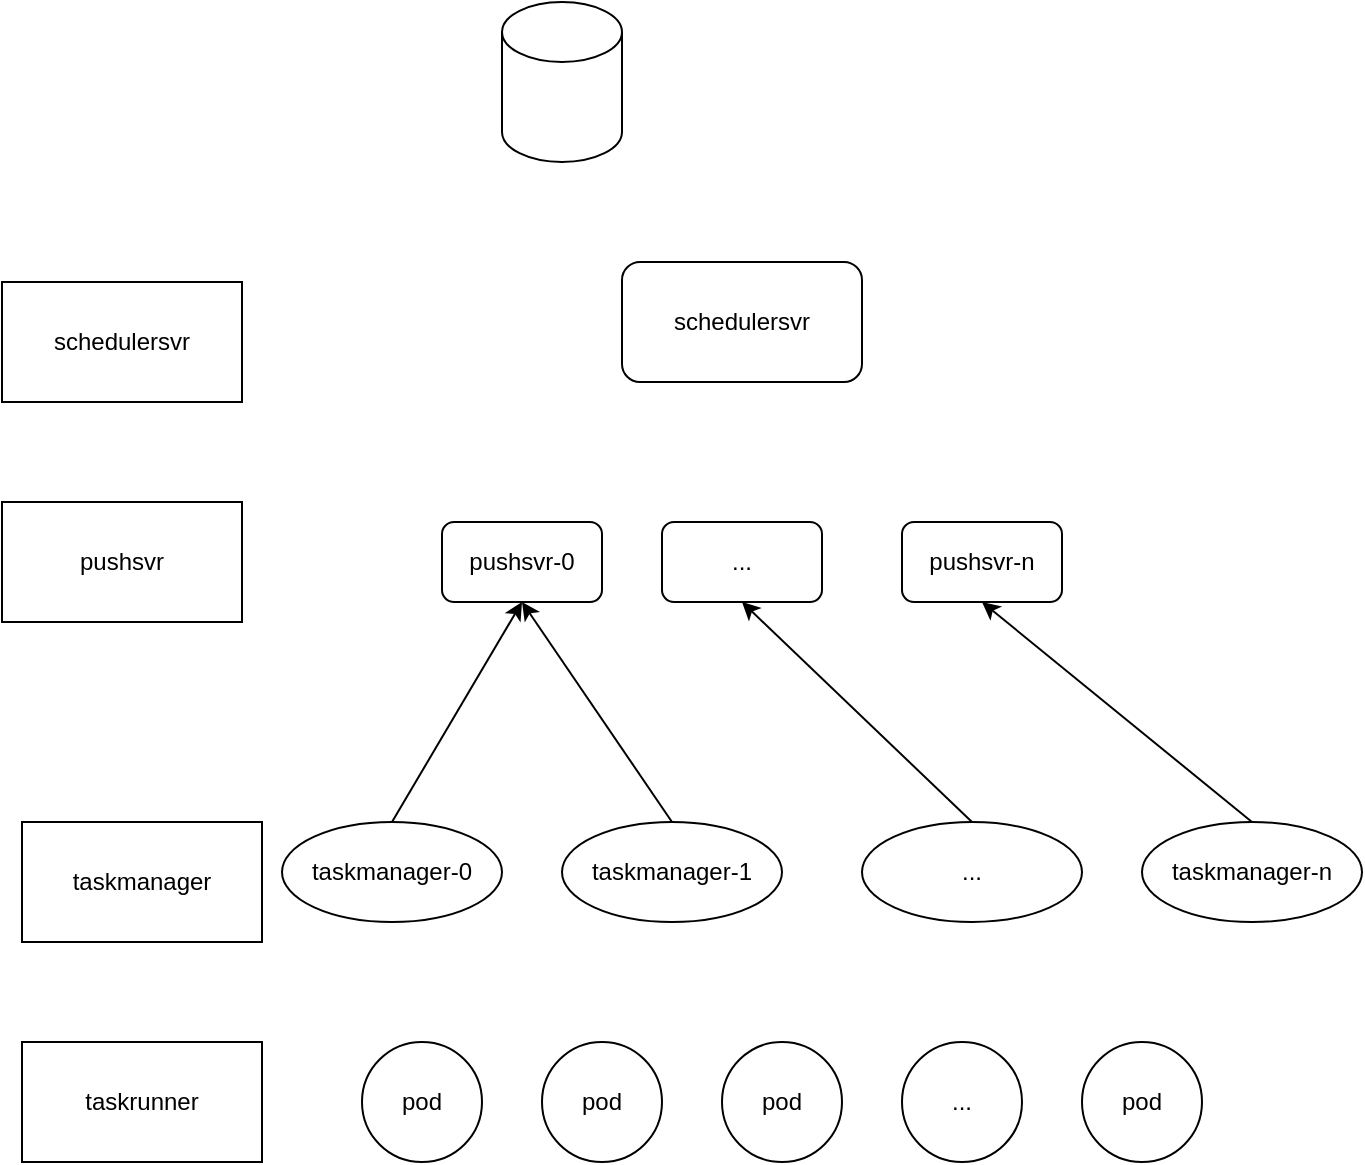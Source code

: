 <mxfile version="20.2.6" type="github">
  <diagram id="ftSVN6Fw9w7qbt5IRIi7" name="第 1 页">
    <mxGraphModel dx="1095" dy="751" grid="1" gridSize="10" guides="1" tooltips="1" connect="1" arrows="1" fold="1" page="1" pageScale="1" pageWidth="827" pageHeight="1169" math="0" shadow="0">
      <root>
        <mxCell id="0" />
        <mxCell id="1" parent="0" />
        <mxCell id="ZyIvLldJ3OBjITECG5pd-8" style="rounded=0;orthogonalLoop=1;jettySize=auto;html=1;exitX=0.5;exitY=0;exitDx=0;exitDy=0;entryX=0.5;entryY=1;entryDx=0;entryDy=0;" edge="1" parent="1" source="ZyIvLldJ3OBjITECG5pd-1" target="ZyIvLldJ3OBjITECG5pd-5">
          <mxGeometry relative="1" as="geometry" />
        </mxCell>
        <mxCell id="ZyIvLldJ3OBjITECG5pd-1" value="taskmanager-0" style="ellipse;whiteSpace=wrap;html=1;" vertex="1" parent="1">
          <mxGeometry x="180" y="430" width="110" height="50" as="geometry" />
        </mxCell>
        <mxCell id="ZyIvLldJ3OBjITECG5pd-9" style="edgeStyle=none;rounded=0;orthogonalLoop=1;jettySize=auto;html=1;exitX=0.5;exitY=0;exitDx=0;exitDy=0;entryX=0.5;entryY=1;entryDx=0;entryDy=0;" edge="1" parent="1" source="ZyIvLldJ3OBjITECG5pd-2" target="ZyIvLldJ3OBjITECG5pd-5">
          <mxGeometry relative="1" as="geometry" />
        </mxCell>
        <mxCell id="ZyIvLldJ3OBjITECG5pd-2" value="taskmanager-1" style="ellipse;whiteSpace=wrap;html=1;" vertex="1" parent="1">
          <mxGeometry x="320" y="430" width="110" height="50" as="geometry" />
        </mxCell>
        <mxCell id="ZyIvLldJ3OBjITECG5pd-10" style="edgeStyle=none;rounded=0;orthogonalLoop=1;jettySize=auto;html=1;exitX=0.5;exitY=0;exitDx=0;exitDy=0;entryX=0.5;entryY=1;entryDx=0;entryDy=0;" edge="1" parent="1" source="ZyIvLldJ3OBjITECG5pd-3" target="ZyIvLldJ3OBjITECG5pd-6">
          <mxGeometry relative="1" as="geometry" />
        </mxCell>
        <mxCell id="ZyIvLldJ3OBjITECG5pd-3" value="..." style="ellipse;whiteSpace=wrap;html=1;" vertex="1" parent="1">
          <mxGeometry x="470" y="430" width="110" height="50" as="geometry" />
        </mxCell>
        <mxCell id="ZyIvLldJ3OBjITECG5pd-11" style="edgeStyle=none;rounded=0;orthogonalLoop=1;jettySize=auto;html=1;exitX=0.5;exitY=0;exitDx=0;exitDy=0;entryX=0.5;entryY=1;entryDx=0;entryDy=0;" edge="1" parent="1" source="ZyIvLldJ3OBjITECG5pd-4" target="ZyIvLldJ3OBjITECG5pd-7">
          <mxGeometry relative="1" as="geometry" />
        </mxCell>
        <mxCell id="ZyIvLldJ3OBjITECG5pd-4" value="taskmanager-n" style="ellipse;whiteSpace=wrap;html=1;" vertex="1" parent="1">
          <mxGeometry x="610" y="430" width="110" height="50" as="geometry" />
        </mxCell>
        <mxCell id="ZyIvLldJ3OBjITECG5pd-5" value="pushsvr-0" style="rounded=1;whiteSpace=wrap;html=1;" vertex="1" parent="1">
          <mxGeometry x="260" y="280" width="80" height="40" as="geometry" />
        </mxCell>
        <mxCell id="ZyIvLldJ3OBjITECG5pd-6" value="..." style="rounded=1;whiteSpace=wrap;html=1;" vertex="1" parent="1">
          <mxGeometry x="370" y="280" width="80" height="40" as="geometry" />
        </mxCell>
        <mxCell id="ZyIvLldJ3OBjITECG5pd-7" value="pushsvr-n" style="rounded=1;whiteSpace=wrap;html=1;" vertex="1" parent="1">
          <mxGeometry x="490" y="280" width="80" height="40" as="geometry" />
        </mxCell>
        <mxCell id="ZyIvLldJ3OBjITECG5pd-12" value="schedulersvr" style="rounded=1;whiteSpace=wrap;html=1;" vertex="1" parent="1">
          <mxGeometry x="350" y="150" width="120" height="60" as="geometry" />
        </mxCell>
        <mxCell id="ZyIvLldJ3OBjITECG5pd-13" value="" style="shape=cylinder3;whiteSpace=wrap;html=1;boundedLbl=1;backgroundOutline=1;size=15;" vertex="1" parent="1">
          <mxGeometry x="290" y="20" width="60" height="80" as="geometry" />
        </mxCell>
        <mxCell id="ZyIvLldJ3OBjITECG5pd-14" value="pod" style="ellipse;whiteSpace=wrap;html=1;aspect=fixed;" vertex="1" parent="1">
          <mxGeometry x="220" y="540" width="60" height="60" as="geometry" />
        </mxCell>
        <mxCell id="ZyIvLldJ3OBjITECG5pd-15" value="pod" style="ellipse;whiteSpace=wrap;html=1;aspect=fixed;" vertex="1" parent="1">
          <mxGeometry x="310" y="540" width="60" height="60" as="geometry" />
        </mxCell>
        <mxCell id="ZyIvLldJ3OBjITECG5pd-16" value="pod" style="ellipse;whiteSpace=wrap;html=1;aspect=fixed;" vertex="1" parent="1">
          <mxGeometry x="400" y="540" width="60" height="60" as="geometry" />
        </mxCell>
        <mxCell id="ZyIvLldJ3OBjITECG5pd-17" value="..." style="ellipse;whiteSpace=wrap;html=1;aspect=fixed;" vertex="1" parent="1">
          <mxGeometry x="490" y="540" width="60" height="60" as="geometry" />
        </mxCell>
        <mxCell id="ZyIvLldJ3OBjITECG5pd-18" value="pod" style="ellipse;whiteSpace=wrap;html=1;aspect=fixed;" vertex="1" parent="1">
          <mxGeometry x="580" y="540" width="60" height="60" as="geometry" />
        </mxCell>
        <mxCell id="ZyIvLldJ3OBjITECG5pd-21" value="taskrunner" style="rounded=0;whiteSpace=wrap;html=1;" vertex="1" parent="1">
          <mxGeometry x="50" y="540" width="120" height="60" as="geometry" />
        </mxCell>
        <mxCell id="ZyIvLldJ3OBjITECG5pd-22" value="taskmanager" style="rounded=0;whiteSpace=wrap;html=1;" vertex="1" parent="1">
          <mxGeometry x="50" y="430" width="120" height="60" as="geometry" />
        </mxCell>
        <mxCell id="ZyIvLldJ3OBjITECG5pd-23" value="pushsvr" style="rounded=0;whiteSpace=wrap;html=1;" vertex="1" parent="1">
          <mxGeometry x="40" y="270" width="120" height="60" as="geometry" />
        </mxCell>
        <mxCell id="ZyIvLldJ3OBjITECG5pd-24" value="schedulersvr" style="rounded=0;whiteSpace=wrap;html=1;" vertex="1" parent="1">
          <mxGeometry x="40" y="160" width="120" height="60" as="geometry" />
        </mxCell>
      </root>
    </mxGraphModel>
  </diagram>
</mxfile>
